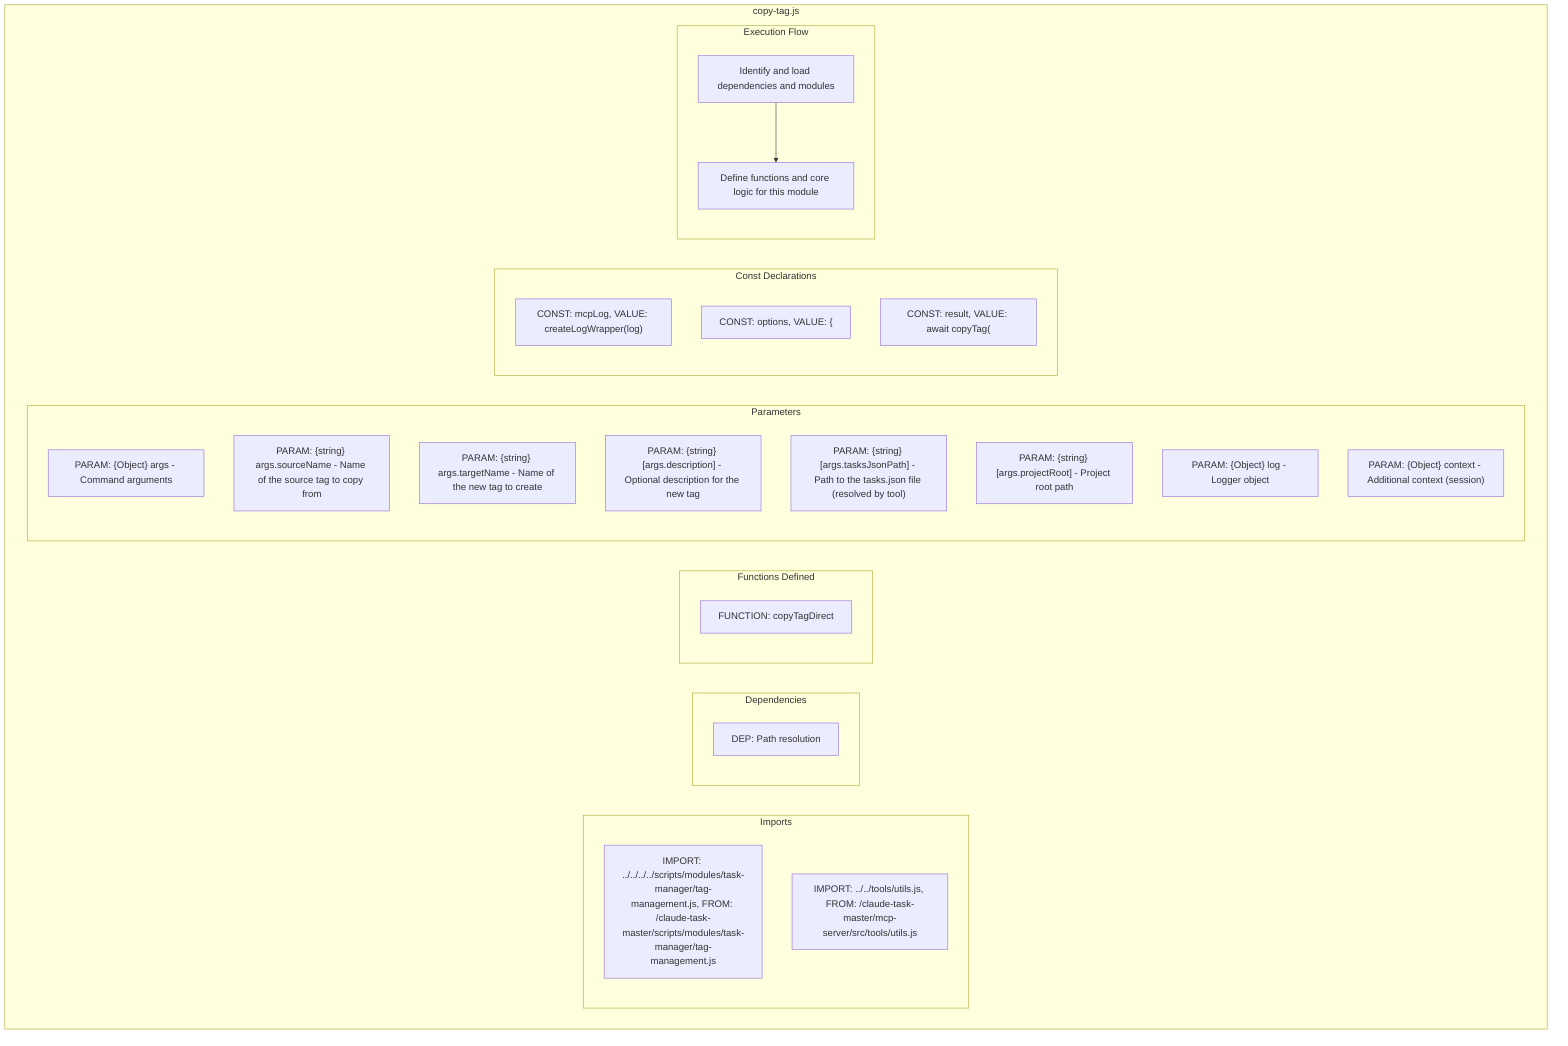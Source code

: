 flowchart TB
    subgraph Imports["Imports"]
        I1["IMPORT: ../../../../scripts/modules/task-manager/tag-management.js, FROM: /claude-task-master/scripts/modules/task-manager/tag-management.js"]
        I2["IMPORT: ../../tools/utils.js, FROM: /claude-task-master/mcp-server/src/tools/utils.js"]
    end
    subgraph Dependencies["Dependencies"]
        D1["DEP: Path resolution"]
    end
    subgraph FunctionsDefined["Functions Defined"]
        FU1["FUNCTION: copyTagDirect"]
    end
    subgraph Parameters["Parameters"]
        P1["PARAM: {Object} args - Command arguments"]
        P2["PARAM: {string} args.sourceName - Name of the source tag to copy from"]
        P3["PARAM: {string} args.targetName - Name of the new tag to create"]
        P4["PARAM: {string} [args.description] - Optional description for the new tag"]
        P5["PARAM: {string} [args.tasksJsonPath] - Path to the tasks.json file (resolved by tool)"]
        P6["PARAM: {string} [args.projectRoot] - Project root path"]
        P7["PARAM: {Object} log - Logger object"]
        P8["PARAM: {Object} context - Additional context (session)"]
    end
    subgraph Constants["Const Declarations"]
        C1["CONST: mcpLog, VALUE: createLogWrapper(log)"]
        C2["CONST: options, VALUE: {"]
        C3["CONST: result, VALUE: await copyTag("]
    end
    subgraph ExecutionFlow["Execution Flow"]
        FL1["Identify and load dependencies and modules"]
        FL2["Define functions and core logic for this module"]
    end
    subgraph FileName["copy-tag.js"]
        Imports
        Dependencies
        FunctionsDefined
        Parameters
        Constants
        ExecutionFlow
    end
    FL1 --> FL2